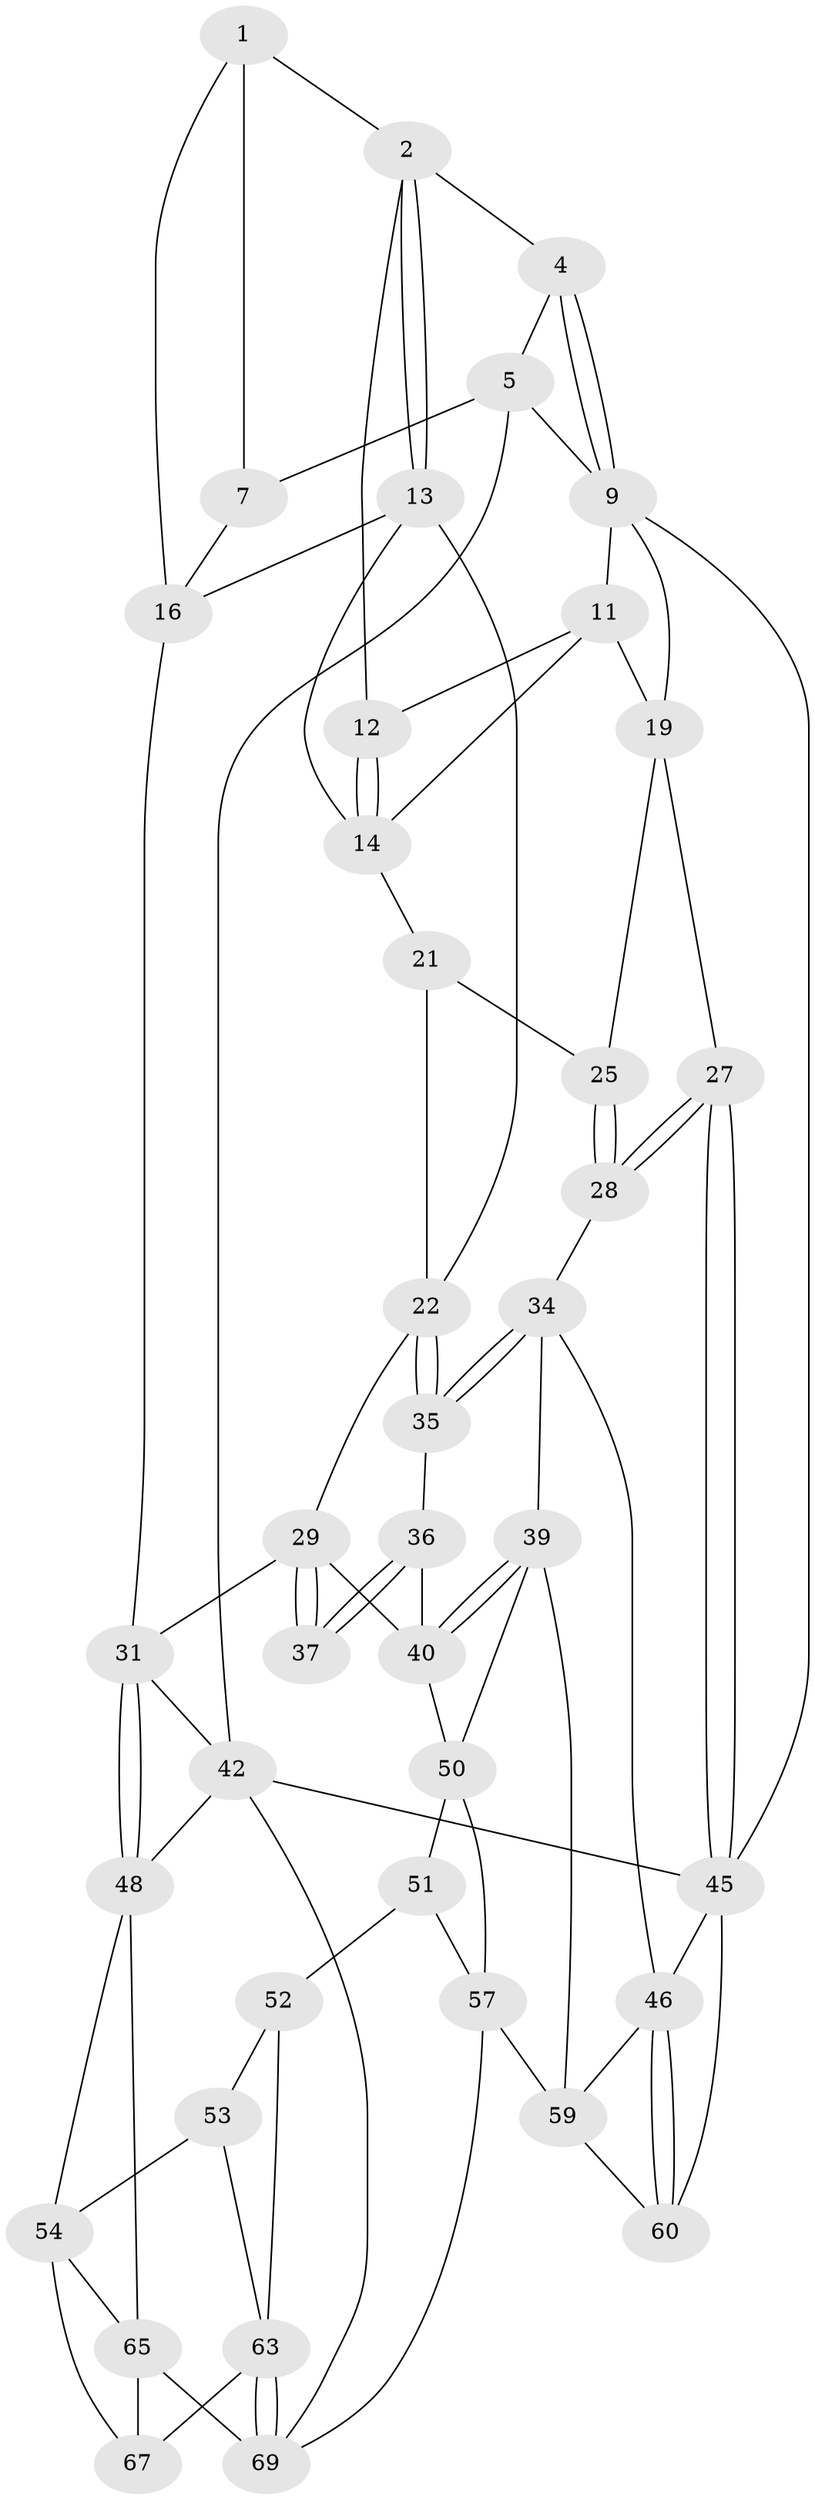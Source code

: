 // original degree distribution, {3: 0.027777777777777776, 5: 0.5277777777777778, 4: 0.2361111111111111, 6: 0.20833333333333334}
// Generated by graph-tools (version 1.1) at 2025/11/02/27/25 16:11:56]
// undirected, 41 vertices, 89 edges
graph export_dot {
graph [start="1"]
  node [color=gray90,style=filled];
  1 [pos="+0.3847645020487902+0",super="+6"];
  2 [pos="+0.4400611905171407+0.12437192952081995",super="+3"];
  4 [pos="+0.7271540701128999+0"];
  5 [pos="+0.33885772295448546+0",super="+8"];
  7 [pos="+0+0"];
  9 [pos="+1+0",super="+10"];
  11 [pos="+0.8211902309400653+0.190401791142395",super="+17"];
  12 [pos="+0.6965958077916629+0.03836843301265651"];
  13 [pos="+0.42317555408130336+0.22797123340230696",super="+15"];
  14 [pos="+0.6183091214910077+0.2239136331773721",super="+18"];
  16 [pos="+0.29209502095015893+0.275864260315331",super="+24"];
  19 [pos="+1+0.26294875142182494",super="+20"];
  21 [pos="+0.7235014516566208+0.3876055238611752"];
  22 [pos="+0.6820292787963012+0.41663203631213025",super="+23"];
  25 [pos="+0.9134772546033563+0.47546672142527807",super="+26"];
  27 [pos="+1+0.7822983462785315"];
  28 [pos="+0.9057933955327766+0.6601982744673031",super="+33"];
  29 [pos="+0.32543406196471325+0.483830870346956",super="+30"];
  31 [pos="+0.22078174359399355+0.5869394243995525",super="+32"];
  34 [pos="+0.7257170272314416+0.668676629989346",super="+38"];
  35 [pos="+0.6203781675842862+0.4965681529025294"];
  36 [pos="+0.6153294133029114+0.4985877989968644",super="+41"];
  37 [pos="+0.367579301340256+0.4896000778681094"];
  39 [pos="+0.5873158899141986+0.741083309569412",super="+56"];
  40 [pos="+0.5822174013751856+0.736638053662617",super="+44"];
  42 [pos="+0+0.8787999743724059",super="+43"];
  45 [pos="+1+1",super="+72"];
  46 [pos="+0.7061411431345657+0.7949889099795161",super="+47"];
  48 [pos="+0.17555946690649998+0.685491142402891",super="+49"];
  50 [pos="+0.3263940484071033+0.6714653190198211",super="+55"];
  51 [pos="+0.31741354526304233+0.7417137829119382",super="+58"];
  52 [pos="+0.24980655888283743+0.8510524712743169",super="+62"];
  53 [pos="+0.21442002045691672+0.8578476006569545"];
  54 [pos="+0.16607192690618244+0.848809879600654",super="+66"];
  57 [pos="+0.4667120510133914+0.9183454398194014",super="+68"];
  59 [pos="+0.6631797715777842+1",super="+61"];
  60 [pos="+0.9405134743107962+1"];
  63 [pos="+0.2847087776835509+0.959579649731041",super="+64"];
  65 [pos="+0.06714380690710595+0.8897782656019481",super="+70"];
  67 [pos="+0.1948637266638848+0.9447358424051409"];
  69 [pos="+0.40774785494912846+1",super="+71"];
  1 -- 2;
  1 -- 16;
  1 -- 7;
  2 -- 13;
  2 -- 13;
  2 -- 4;
  2 -- 12;
  4 -- 5;
  4 -- 9;
  4 -- 9;
  5 -- 9;
  5 -- 7;
  5 -- 42;
  7 -- 16;
  9 -- 11;
  9 -- 19;
  9 -- 45;
  11 -- 12;
  11 -- 19;
  11 -- 14;
  12 -- 14;
  12 -- 14;
  13 -- 14;
  13 -- 16;
  13 -- 22;
  14 -- 21;
  16 -- 31;
  19 -- 27;
  19 -- 25;
  21 -- 22;
  21 -- 25;
  22 -- 35;
  22 -- 35;
  22 -- 29;
  25 -- 28 [weight=2];
  25 -- 28;
  27 -- 28;
  27 -- 28;
  27 -- 45;
  27 -- 45;
  28 -- 34;
  29 -- 37;
  29 -- 37;
  29 -- 40;
  29 -- 31;
  31 -- 48;
  31 -- 48;
  31 -- 42;
  34 -- 35;
  34 -- 35;
  34 -- 39;
  34 -- 46;
  35 -- 36;
  36 -- 37 [weight=2];
  36 -- 37;
  36 -- 40;
  39 -- 40;
  39 -- 40;
  39 -- 59;
  39 -- 50;
  40 -- 50;
  42 -- 48;
  42 -- 45;
  42 -- 69;
  45 -- 46;
  45 -- 60;
  46 -- 60;
  46 -- 60;
  46 -- 59;
  48 -- 54;
  48 -- 65;
  50 -- 51;
  50 -- 57;
  51 -- 52 [weight=2];
  51 -- 57;
  52 -- 53;
  52 -- 63;
  53 -- 54;
  53 -- 63;
  54 -- 65;
  54 -- 67;
  57 -- 59;
  57 -- 69;
  59 -- 60;
  63 -- 69;
  63 -- 69;
  63 -- 67;
  65 -- 67;
  65 -- 69;
}
